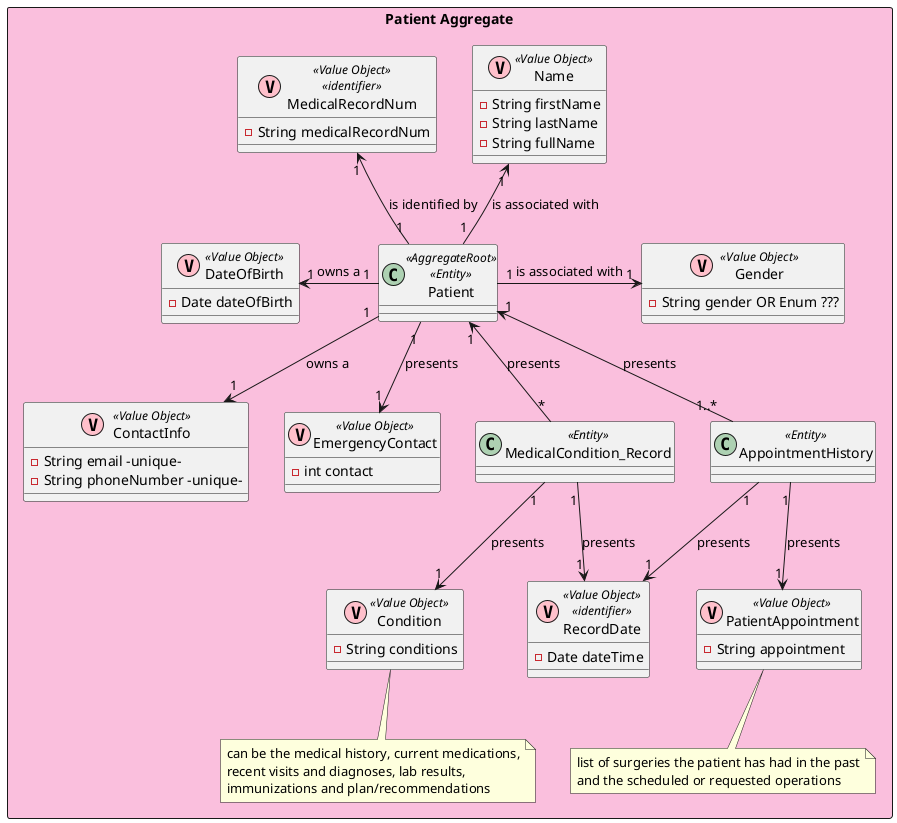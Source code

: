 @startuml

rectangle "Patient Aggregate" #fabfdd{
class Patient <<AggregateRoot>> <<Entity>>
    class MedicalRecordNum << (V, pink) Value Object >> <<identifier>>{
        - String medicalRecordNum
    }
    class Name << (V, pink) Value Object >>{
        - String firstName
        - String lastName
        - String fullName
    }
    class DateOfBirth << (V, pink) Value Object >>{
        - Date dateOfBirth
    }
    class Gender << (V, pink) Value Object >>{
        - String gender OR Enum ???
    }
    class ContactInfo << (V, pink) Value Object >>{
        - String email -unique-
        - String phoneNumber -unique-
    }
    class EmergencyContact << (V, pink) Value Object >>{
        - int contact
    }

    Patient "1" -up-> "1" MedicalRecordNum : is identified by
    Patient "1" -up-> "1" Name : is associated with
    Patient "1" -left-> "1" DateOfBirth : owns a
    Patient "1" -right-> "1" Gender : is associated with
    Patient "1" --> "1" ContactInfo : owns a
    Patient "1" <-- "*" MedicalCondition_Record : presents
    Patient "1" --> "1" EmergencyContact : presents
    Patient "1" <-- "1..*" AppointmentHistory : presents

    class MedicalCondition_Record <<Entity>>
    class Condition << (V, pink) Value Object >>{
         - String conditions
    }
    note bottom of Condition
             can be the medical history, current medications,
             recent visits and diagnoses, lab results,
             immunizations and plan/recommendations
    end note
    class RecordDate << (V, pink) Value Object >> <<identifier>>{
         - Date dateTime
    }

    MedicalCondition_Record "1" --> "1" Condition : presents
    MedicalCondition_Record "1" --> "1" RecordDate : presents

    class AppointmentHistory <<Entity>>
    class PatientAppointment << (V, pink) Value Object >>{
         - String appointment
    }
    note bottom of PatientAppointment
        list of surgeries the patient has had in the past
        and the scheduled or requested operations
    end note

    AppointmentHistory "1" --> "1" PatientAppointment : presents
    AppointmentHistory "1" --> "1" RecordDate : presents
}

@enduml